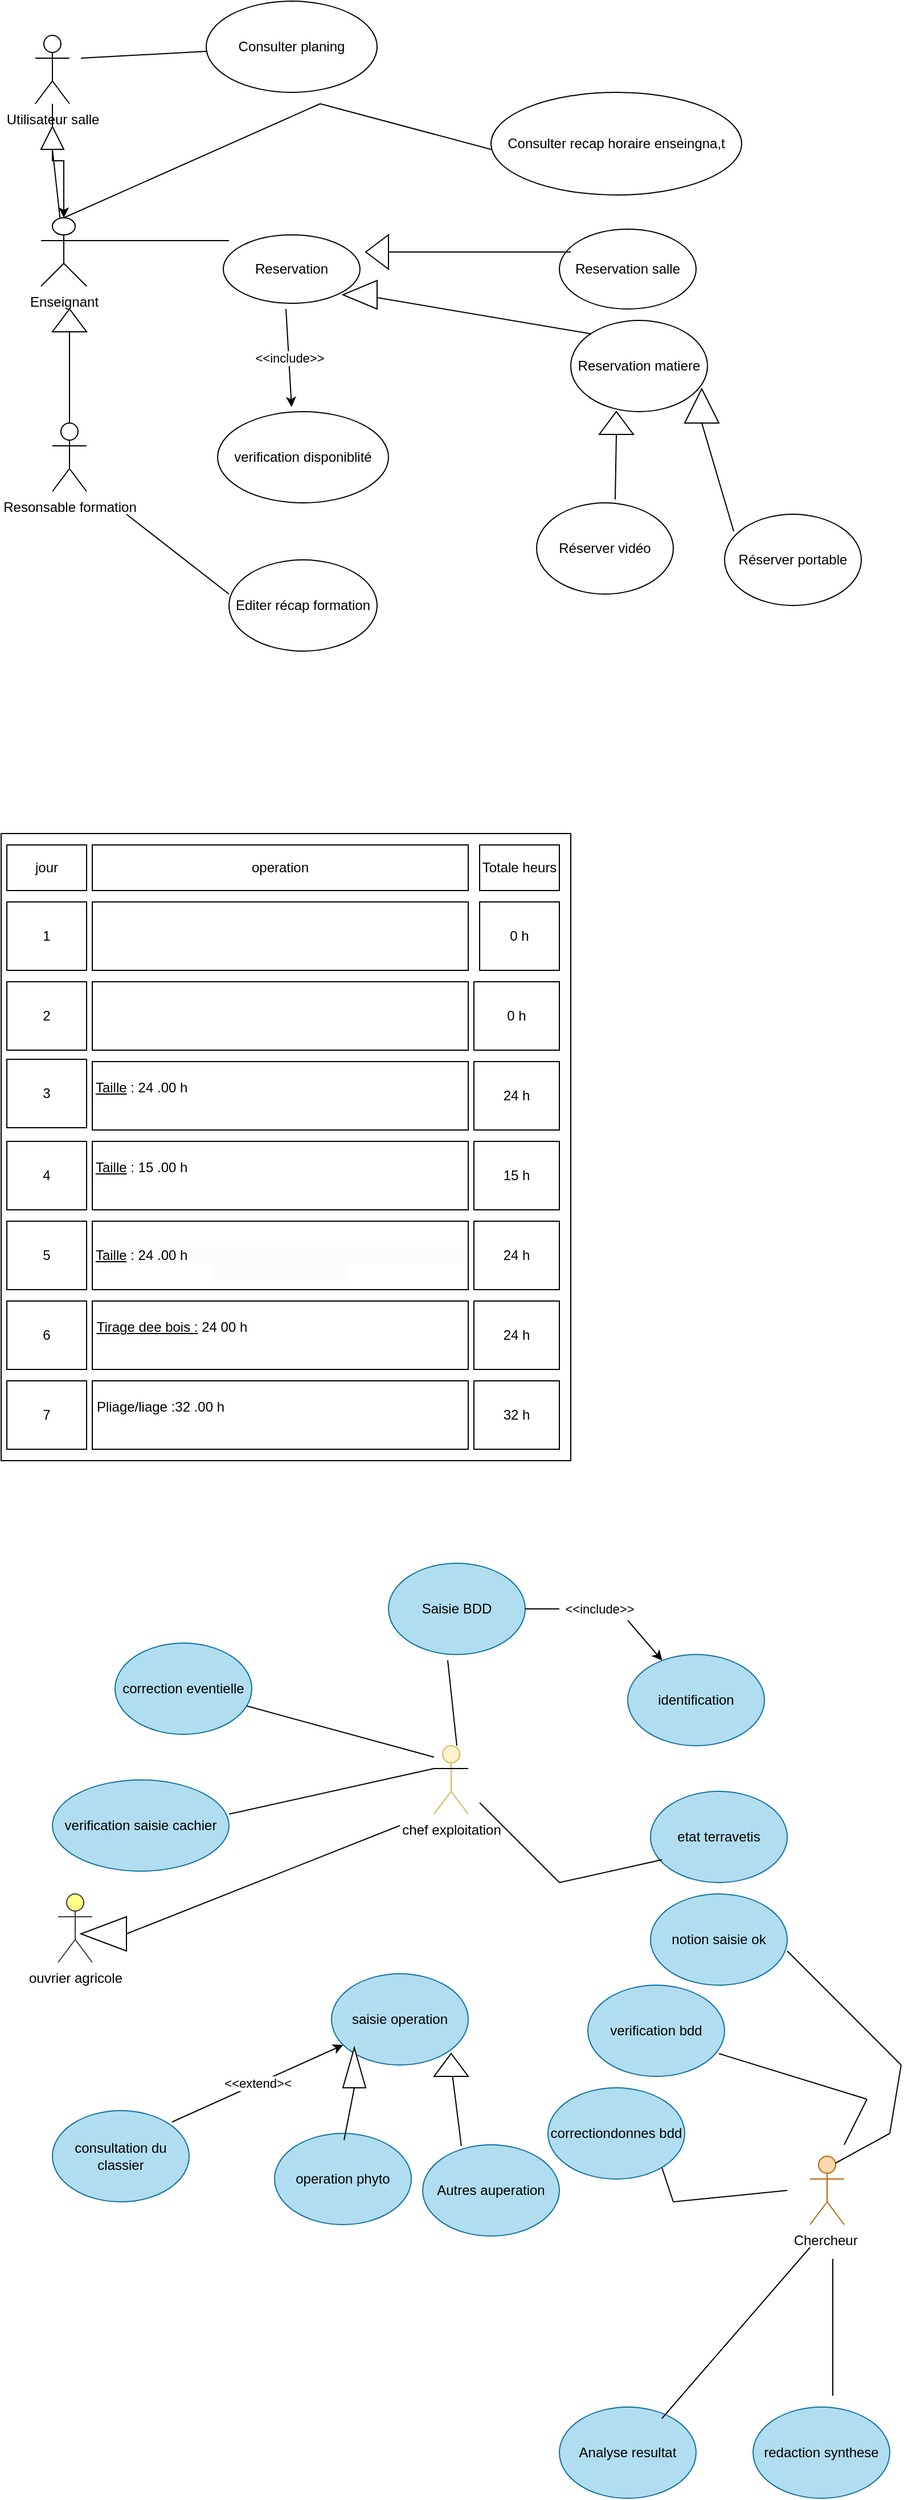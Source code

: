 <mxfile version="20.8.16" type="device"><diagram name="Page-1" id="cAyqoXnsyFnhzIRsNfG-"><mxGraphModel dx="864" dy="516" grid="1" gridSize="10" guides="1" tooltips="1" connect="1" arrows="1" fold="1" page="0" pageScale="1" pageWidth="827" pageHeight="1169" background="none" math="0" shadow="0"><root><mxCell id="0"/><mxCell id="1" parent="0"/><mxCell id="rLG8WfYgL2TWKGT7fBX7-1" value="Consulter planing" style="ellipse;whiteSpace=wrap;html=1;" parent="1" vertex="1"><mxGeometry x="210" y="70" width="150" height="80" as="geometry"/></mxCell><mxCell id="rLG8WfYgL2TWKGT7fBX7-2" value="Consulter recap horaire enseingna,t" style="ellipse;whiteSpace=wrap;html=1;" parent="1" vertex="1"><mxGeometry x="460" y="150" width="220" height="90" as="geometry"/></mxCell><mxCell id="Lvfz-9QGKvqU3cG6NQbK-1" value="" style="edgeStyle=orthogonalEdgeStyle;rounded=0;orthogonalLoop=1;jettySize=auto;html=1;" parent="1" source="rLG8WfYgL2TWKGT7fBX7-3" target="rLG8WfYgL2TWKGT7fBX7-13" edge="1"><mxGeometry relative="1" as="geometry"/></mxCell><mxCell id="rLG8WfYgL2TWKGT7fBX7-3" value="Utilisateur salle" style="shape=umlActor;verticalLabelPosition=bottom;verticalAlign=top;html=1;outlineConnect=0;" parent="1" vertex="1"><mxGeometry x="60" y="100" width="30" height="60" as="geometry"/></mxCell><mxCell id="rLG8WfYgL2TWKGT7fBX7-9" value="" style="endArrow=none;html=1;rounded=0;" parent="1" target="rLG8WfYgL2TWKGT7fBX7-1" edge="1"><mxGeometry width="50" height="50" relative="1" as="geometry"><mxPoint x="100" y="120" as="sourcePoint"/><mxPoint x="210" y="110" as="targetPoint"/></mxGeometry></mxCell><mxCell id="rLG8WfYgL2TWKGT7fBX7-11" value="" style="endArrow=none;html=1;rounded=0;" parent="1" edge="1"><mxGeometry width="50" height="50" relative="1" as="geometry"><mxPoint x="310" y="160" as="sourcePoint"/><mxPoint x="460" y="200" as="targetPoint"/></mxGeometry></mxCell><mxCell id="rLG8WfYgL2TWKGT7fBX7-12" value="Reservation" style="ellipse;whiteSpace=wrap;html=1;" parent="1" vertex="1"><mxGeometry x="225" y="275" width="120" height="60" as="geometry"/></mxCell><mxCell id="rLG8WfYgL2TWKGT7fBX7-13" value="Enseignant" style="shape=umlActor;verticalLabelPosition=bottom;verticalAlign=top;html=1;outlineConnect=0;" parent="1" vertex="1"><mxGeometry x="65" y="260" width="40" height="60" as="geometry"/></mxCell><mxCell id="rLG8WfYgL2TWKGT7fBX7-14" value="" style="endArrow=none;html=1;rounded=0;exitX=1;exitY=0.333;exitDx=0;exitDy=0;exitPerimeter=0;" parent="1" source="rLG8WfYgL2TWKGT7fBX7-13" edge="1"><mxGeometry width="50" height="50" relative="1" as="geometry"><mxPoint x="180" y="330" as="sourcePoint"/><mxPoint x="230" y="280" as="targetPoint"/></mxGeometry></mxCell><mxCell id="rLG8WfYgL2TWKGT7fBX7-18" value="Reservation salle" style="ellipse;whiteSpace=wrap;html=1;" parent="1" vertex="1"><mxGeometry x="520" y="270" width="120" height="70" as="geometry"/></mxCell><mxCell id="rLG8WfYgL2TWKGT7fBX7-21" value="" style="triangle;whiteSpace=wrap;html=1;direction=north;" parent="1" vertex="1"><mxGeometry x="65" y="180" width="20" height="20" as="geometry"/></mxCell><mxCell id="rLG8WfYgL2TWKGT7fBX7-23" value="" style="endArrow=none;html=1;rounded=0;entryX=0;entryY=0.5;entryDx=0;entryDy=0;" parent="1" source="rLG8WfYgL2TWKGT7fBX7-13" target="rLG8WfYgL2TWKGT7fBX7-21" edge="1"><mxGeometry width="50" height="50" relative="1" as="geometry"><mxPoint x="90" y="260" as="sourcePoint"/><mxPoint x="140" y="210" as="targetPoint"/></mxGeometry></mxCell><mxCell id="rLG8WfYgL2TWKGT7fBX7-24" value="" style="endArrow=none;html=1;rounded=0;exitX=0.5;exitY=0;exitDx=0;exitDy=0;exitPerimeter=0;" parent="1" source="rLG8WfYgL2TWKGT7fBX7-13" edge="1"><mxGeometry width="50" height="50" relative="1" as="geometry"><mxPoint x="260" y="210" as="sourcePoint"/><mxPoint x="310" y="160" as="targetPoint"/></mxGeometry></mxCell><mxCell id="rLG8WfYgL2TWKGT7fBX7-25" value="Reservation matiere" style="ellipse;whiteSpace=wrap;html=1;" parent="1" vertex="1"><mxGeometry x="530" y="350" width="120" height="80" as="geometry"/></mxCell><mxCell id="rLG8WfYgL2TWKGT7fBX7-26" value="" style="endArrow=none;html=1;rounded=0;" parent="1" edge="1"><mxGeometry width="50" height="50" relative="1" as="geometry"><mxPoint x="370" y="290" as="sourcePoint"/><mxPoint x="530" y="290" as="targetPoint"/></mxGeometry></mxCell><mxCell id="rLG8WfYgL2TWKGT7fBX7-27" value="" style="triangle;whiteSpace=wrap;html=1;direction=west;" parent="1" vertex="1"><mxGeometry x="350" y="275" width="20" height="30" as="geometry"/></mxCell><mxCell id="rLG8WfYgL2TWKGT7fBX7-29" value="" style="endArrow=none;html=1;rounded=0;entryX=0;entryY=0;entryDx=0;entryDy=0;" parent="1" target="rLG8WfYgL2TWKGT7fBX7-25" edge="1"><mxGeometry width="50" height="50" relative="1" as="geometry"><mxPoint x="360" y="330" as="sourcePoint"/><mxPoint x="530" y="390" as="targetPoint"/></mxGeometry></mxCell><mxCell id="rLG8WfYgL2TWKGT7fBX7-30" value="" style="triangle;whiteSpace=wrap;html=1;direction=west;" parent="1" vertex="1"><mxGeometry x="330" y="315" width="30" height="25" as="geometry"/></mxCell><mxCell id="rLG8WfYgL2TWKGT7fBX7-32" value="Resonsable formation" style="shape=umlActor;verticalLabelPosition=bottom;verticalAlign=top;html=1;outlineConnect=0;" parent="1" vertex="1"><mxGeometry x="75" y="440" width="30" height="60" as="geometry"/></mxCell><mxCell id="rLG8WfYgL2TWKGT7fBX7-33" value="" style="endArrow=none;html=1;rounded=0;" parent="1" edge="1"><mxGeometry width="50" height="50" relative="1" as="geometry"><mxPoint x="90" y="440" as="sourcePoint"/><mxPoint x="90" y="360" as="targetPoint"/></mxGeometry></mxCell><mxCell id="rLG8WfYgL2TWKGT7fBX7-34" value="" style="triangle;whiteSpace=wrap;html=1;direction=north;" parent="1" vertex="1"><mxGeometry x="75" y="340" width="30" height="20" as="geometry"/></mxCell><mxCell id="rLG8WfYgL2TWKGT7fBX7-35" value="verification disponiblité" style="ellipse;whiteSpace=wrap;html=1;" parent="1" vertex="1"><mxGeometry x="220" y="430" width="150" height="80" as="geometry"/></mxCell><mxCell id="rLG8WfYgL2TWKGT7fBX7-38" value="" style="endArrow=classic;html=1;rounded=0;entryX=0.433;entryY=-0.05;entryDx=0;entryDy=0;entryPerimeter=0;" parent="1" target="rLG8WfYgL2TWKGT7fBX7-35" edge="1"><mxGeometry relative="1" as="geometry"><mxPoint x="280" y="340" as="sourcePoint"/><mxPoint x="380" y="340" as="targetPoint"/></mxGeometry></mxCell><mxCell id="rLG8WfYgL2TWKGT7fBX7-39" value="&amp;lt;&amp;lt;include&amp;gt;&amp;gt;" style="edgeLabel;resizable=0;html=1;align=center;verticalAlign=middle;" parent="rLG8WfYgL2TWKGT7fBX7-38" connectable="0" vertex="1"><mxGeometry relative="1" as="geometry"/></mxCell><mxCell id="2VLzsQx_lXrfR5EeKizk-1" value="Editer récap formation" style="ellipse;whiteSpace=wrap;html=1;" parent="1" vertex="1"><mxGeometry x="230" y="560" width="130" height="80" as="geometry"/></mxCell><mxCell id="2VLzsQx_lXrfR5EeKizk-2" value="" style="endArrow=none;html=1;rounded=0;" parent="1" edge="1"><mxGeometry width="50" height="50" relative="1" as="geometry"><mxPoint x="230" y="590" as="sourcePoint"/><mxPoint x="140" y="520" as="targetPoint"/></mxGeometry></mxCell><mxCell id="2VLzsQx_lXrfR5EeKizk-3" value="Réserver vidéo" style="ellipse;whiteSpace=wrap;html=1;" parent="1" vertex="1"><mxGeometry x="500" y="510" width="120" height="80" as="geometry"/></mxCell><mxCell id="2VLzsQx_lXrfR5EeKizk-4" value="" style="endArrow=none;html=1;rounded=0;startArrow=none;exitX=0.575;exitY=-0.037;exitDx=0;exitDy=0;exitPerimeter=0;" parent="1" source="2VLzsQx_lXrfR5EeKizk-3" edge="1"><mxGeometry width="50" height="50" relative="1" as="geometry"><mxPoint x="570" y="500" as="sourcePoint"/><mxPoint x="570" y="450" as="targetPoint"/></mxGeometry></mxCell><mxCell id="2VLzsQx_lXrfR5EeKizk-5" value="" style="triangle;whiteSpace=wrap;html=1;direction=north;" parent="1" vertex="1"><mxGeometry x="555" y="430" width="30" height="20" as="geometry"/></mxCell><mxCell id="2VLzsQx_lXrfR5EeKizk-7" value="Réserver portable" style="ellipse;whiteSpace=wrap;html=1;" parent="1" vertex="1"><mxGeometry x="665" y="520" width="120" height="80" as="geometry"/></mxCell><mxCell id="2VLzsQx_lXrfR5EeKizk-11" value="" style="endArrow=none;html=1;rounded=0;exitX=0.067;exitY=0.188;exitDx=0;exitDy=0;exitPerimeter=0;entryX=0.5;entryY=1;entryDx=0;entryDy=0;entryPerimeter=0;" parent="1" source="2VLzsQx_lXrfR5EeKizk-7" target="2VLzsQx_lXrfR5EeKizk-16" edge="1"><mxGeometry width="50" height="50" relative="1" as="geometry"><mxPoint x="730" y="500" as="sourcePoint"/><mxPoint x="640" y="440" as="targetPoint"/></mxGeometry></mxCell><mxCell id="2VLzsQx_lXrfR5EeKizk-16" value="" style="verticalLabelPosition=bottom;verticalAlign=top;html=1;shape=mxgraph.basic.acute_triangle;dx=0.5;" parent="1" vertex="1"><mxGeometry x="630" y="410" width="30" height="30" as="geometry"/></mxCell><mxCell id="2VLzsQx_lXrfR5EeKizk-18" value="" style="rounded=0;whiteSpace=wrap;html=1;" parent="1" vertex="1"><mxGeometry x="30" y="800" width="500" height="550" as="geometry"/></mxCell><mxCell id="2VLzsQx_lXrfR5EeKizk-19" value="jour" style="rounded=0;whiteSpace=wrap;html=1;" parent="1" vertex="1"><mxGeometry x="35" y="810" width="70" height="40" as="geometry"/></mxCell><mxCell id="2VLzsQx_lXrfR5EeKizk-20" value="operation" style="rounded=0;whiteSpace=wrap;html=1;" parent="1" vertex="1"><mxGeometry x="110" y="810" width="330" height="40" as="geometry"/></mxCell><mxCell id="2VLzsQx_lXrfR5EeKizk-21" value="Totale heurs" style="rounded=0;whiteSpace=wrap;html=1;" parent="1" vertex="1"><mxGeometry x="450" y="810" width="70" height="40" as="geometry"/></mxCell><mxCell id="2VLzsQx_lXrfR5EeKizk-23" value="1" style="rounded=0;whiteSpace=wrap;html=1;" parent="1" vertex="1"><mxGeometry x="35" y="860" width="70" height="60" as="geometry"/></mxCell><mxCell id="2VLzsQx_lXrfR5EeKizk-24" value="" style="rounded=0;whiteSpace=wrap;html=1;" parent="1" vertex="1"><mxGeometry x="110" y="860" width="330" height="60" as="geometry"/></mxCell><mxCell id="2VLzsQx_lXrfR5EeKizk-25" value="0 h" style="rounded=0;whiteSpace=wrap;html=1;" parent="1" vertex="1"><mxGeometry x="450" y="860" width="70" height="60" as="geometry"/></mxCell><mxCell id="2VLzsQx_lXrfR5EeKizk-26" value="2" style="rounded=0;whiteSpace=wrap;html=1;" parent="1" vertex="1"><mxGeometry x="35" y="930" width="70" height="60" as="geometry"/></mxCell><mxCell id="2VLzsQx_lXrfR5EeKizk-27" value="" style="rounded=0;whiteSpace=wrap;html=1;" parent="1" vertex="1"><mxGeometry x="110" y="930" width="330" height="60" as="geometry"/></mxCell><mxCell id="2VLzsQx_lXrfR5EeKizk-28" value="0 h" style="rounded=0;whiteSpace=wrap;html=1;" parent="1" vertex="1"><mxGeometry x="445" y="930" width="75" height="60" as="geometry"/></mxCell><mxCell id="2VLzsQx_lXrfR5EeKizk-29" value="3" style="rounded=0;whiteSpace=wrap;html=1;" parent="1" vertex="1"><mxGeometry x="35" y="998" width="70" height="60" as="geometry"/></mxCell><mxCell id="2VLzsQx_lXrfR5EeKizk-30" value="&lt;u&gt;Taille&lt;/u&gt; : 24 .00 h&amp;nbsp; &amp;nbsp; &amp;nbsp; &amp;nbsp; &amp;nbsp; &amp;nbsp; &amp;nbsp; &amp;nbsp; &amp;nbsp; &amp;nbsp; &amp;nbsp; &amp;nbsp; &amp;nbsp; &amp;nbsp; &amp;nbsp; &amp;nbsp; &amp;nbsp; &amp;nbsp; &amp;nbsp; &amp;nbsp; &amp;nbsp; &amp;nbsp; &amp;nbsp; &amp;nbsp; &amp;nbsp; &amp;nbsp; &amp;nbsp; &amp;nbsp; &amp;nbsp; &amp;nbsp; &amp;nbsp; &amp;nbsp; &amp;nbsp; &amp;nbsp; &amp;nbsp; &amp;nbsp; &amp;nbsp; &amp;nbsp; &amp;nbsp; &amp;nbsp; &amp;nbsp; &amp;nbsp; &amp;nbsp; &amp;nbsp; &amp;nbsp; &amp;nbsp; &amp;nbsp; &amp;nbsp; &amp;nbsp; &amp;nbsp; &amp;nbsp; &amp;nbsp; &amp;nbsp; &amp;nbsp; &amp;nbsp; &amp;nbsp;&amp;nbsp;" style="rounded=0;whiteSpace=wrap;html=1;shadow=0;glass=0;" parent="1" vertex="1"><mxGeometry x="110" y="1000" width="330" height="60" as="geometry"/></mxCell><mxCell id="2VLzsQx_lXrfR5EeKizk-31" value="24 h" style="rounded=0;whiteSpace=wrap;html=1;shadow=0;glass=0;strokeColor=default;fontFamily=Helvetica;fontSize=12;fontColor=default;fillColor=default;" parent="1" vertex="1"><mxGeometry x="445" y="1000" width="75" height="60" as="geometry"/></mxCell><mxCell id="2VLzsQx_lXrfR5EeKizk-33" value="&lt;u style=&quot;border-color: var(--border-color);&quot;&gt;Taille&lt;/u&gt;&amp;nbsp;: 15 .00 h&amp;nbsp; &amp;nbsp; &amp;nbsp; &amp;nbsp; &amp;nbsp; &amp;nbsp; &amp;nbsp; &amp;nbsp; &amp;nbsp; &amp;nbsp; &amp;nbsp; &amp;nbsp; &amp;nbsp; &amp;nbsp; &amp;nbsp; &amp;nbsp; &amp;nbsp; &amp;nbsp; &amp;nbsp; &amp;nbsp; &amp;nbsp; &amp;nbsp; &amp;nbsp; &amp;nbsp; &amp;nbsp; &amp;nbsp; &amp;nbsp; &amp;nbsp; &amp;nbsp; &amp;nbsp; &amp;nbsp; &amp;nbsp; &amp;nbsp; &amp;nbsp; &amp;nbsp; &amp;nbsp; &amp;nbsp; &amp;nbsp; &amp;nbsp; &amp;nbsp; &amp;nbsp; &amp;nbsp; &amp;nbsp; &amp;nbsp; &amp;nbsp; &amp;nbsp; &amp;nbsp; &amp;nbsp; &amp;nbsp; &amp;nbsp; &amp;nbsp; &amp;nbsp; &amp;nbsp; &amp;nbsp; &amp;nbsp;&amp;nbsp;" style="rounded=0;whiteSpace=wrap;html=1;shadow=0;glass=0;strokeColor=default;fontFamily=Helvetica;fontSize=12;fontColor=default;fillColor=default;" parent="1" vertex="1"><mxGeometry x="110" y="1070" width="330" height="60" as="geometry"/></mxCell><mxCell id="2VLzsQx_lXrfR5EeKizk-34" value="15 h" style="rounded=0;whiteSpace=wrap;html=1;shadow=0;glass=0;strokeColor=default;fontFamily=Helvetica;fontSize=12;fontColor=default;fillColor=default;" parent="1" vertex="1"><mxGeometry x="445" y="1070" width="75" height="60" as="geometry"/></mxCell><mxCell id="2VLzsQx_lXrfR5EeKizk-32" value="4" style="rounded=0;whiteSpace=wrap;html=1;shadow=0;glass=0;strokeColor=default;fontFamily=Helvetica;fontSize=12;fontColor=default;fillColor=default;" parent="1" vertex="1"><mxGeometry x="35" y="1070" width="70" height="60" as="geometry"/></mxCell><mxCell id="2VLzsQx_lXrfR5EeKizk-37" value="5" style="rounded=0;whiteSpace=wrap;html=1;shadow=0;glass=0;strokeColor=default;fontFamily=Helvetica;fontSize=12;fontColor=default;fillColor=default;" parent="1" vertex="1"><mxGeometry x="35" y="1140" width="70" height="60" as="geometry"/></mxCell><mxCell id="2TxCm6EQj2lI5rvqBXK7-2" value="&lt;br&gt;&lt;u style=&quot;border-color: var(--border-color); color: rgb(0, 0, 0); font-family: Helvetica; font-size: 12px; font-style: normal; font-variant-ligatures: normal; font-variant-caps: normal; font-weight: 400; letter-spacing: normal; orphans: 2; text-align: center; text-indent: 0px; text-transform: none; widows: 2; word-spacing: 0px; -webkit-text-stroke-width: 0px; background-color: rgb(251, 251, 251);&quot;&gt;Taille&lt;/u&gt;&lt;span style=&quot;color: rgb(0, 0, 0); font-family: Helvetica; font-size: 12px; font-style: normal; font-variant-ligatures: normal; font-variant-caps: normal; font-weight: 400; letter-spacing: normal; orphans: 2; text-align: center; text-indent: 0px; text-transform: none; widows: 2; word-spacing: 0px; -webkit-text-stroke-width: 0px; background-color: rgb(251, 251, 251); text-decoration-thickness: initial; text-decoration-style: initial; text-decoration-color: initial; float: none; display: inline !important;&quot;&gt;&amp;nbsp;: 24 .00 h&amp;nbsp; &amp;nbsp; &amp;nbsp; &amp;nbsp; &amp;nbsp; &amp;nbsp; &amp;nbsp; &amp;nbsp; &amp;nbsp; &amp;nbsp; &amp;nbsp; &amp;nbsp; &amp;nbsp; &amp;nbsp; &amp;nbsp; &amp;nbsp; &amp;nbsp; &amp;nbsp; &amp;nbsp; &amp;nbsp; &amp;nbsp; &amp;nbsp; &amp;nbsp; &amp;nbsp; &amp;nbsp; &amp;nbsp; &amp;nbsp; &amp;nbsp; &amp;nbsp; &amp;nbsp; &amp;nbsp; &amp;nbsp; &amp;nbsp; &amp;nbsp; &amp;nbsp; &amp;nbsp; &amp;nbsp; &amp;nbsp; &amp;nbsp; &amp;nbsp; &amp;nbsp; &amp;nbsp; &amp;nbsp; &amp;nbsp; &amp;nbsp; &amp;nbsp; &amp;nbsp; &amp;nbsp; &amp;nbsp; &amp;nbsp; &amp;nbsp; &amp;nbsp; &amp;nbsp; &amp;nbsp; &amp;nbsp;&amp;nbsp;&lt;/span&gt;&lt;br&gt;" style="rounded=0;whiteSpace=wrap;html=1;" parent="1" vertex="1"><mxGeometry x="110" y="1140" width="330" height="60" as="geometry"/></mxCell><mxCell id="2TxCm6EQj2lI5rvqBXK7-3" value="24 h" style="rounded=0;whiteSpace=wrap;html=1;" parent="1" vertex="1"><mxGeometry x="445" y="1140" width="75" height="60" as="geometry"/></mxCell><mxCell id="2TxCm6EQj2lI5rvqBXK7-4" value="6" style="rounded=0;whiteSpace=wrap;html=1;" parent="1" vertex="1"><mxGeometry x="35" y="1210" width="70" height="60" as="geometry"/></mxCell><mxCell id="2TxCm6EQj2lI5rvqBXK7-5" value="&lt;u&gt;Tirage dee bois :&lt;/u&gt; 24 00 h&amp;nbsp; &amp;nbsp; &amp;nbsp; &amp;nbsp; &amp;nbsp; &amp;nbsp; &amp;nbsp; &amp;nbsp; &amp;nbsp; &amp;nbsp; &amp;nbsp; &amp;nbsp; &amp;nbsp; &amp;nbsp; &amp;nbsp; &amp;nbsp; &amp;nbsp; &amp;nbsp; &amp;nbsp; &amp;nbsp; &amp;nbsp; &amp;nbsp; &amp;nbsp; &amp;nbsp; &amp;nbsp; &amp;nbsp; &amp;nbsp; &amp;nbsp; &amp;nbsp; &amp;nbsp; &amp;nbsp; &amp;nbsp; &amp;nbsp; &amp;nbsp; &amp;nbsp; &amp;nbsp; &amp;nbsp; &amp;nbsp; &amp;nbsp; &amp;nbsp; &amp;nbsp; &amp;nbsp; &amp;nbsp; &amp;nbsp; &amp;nbsp; &amp;nbsp; &amp;nbsp; &amp;nbsp; &amp;nbsp;" style="rounded=0;whiteSpace=wrap;html=1;" parent="1" vertex="1"><mxGeometry x="110" y="1210" width="330" height="60" as="geometry"/></mxCell><mxCell id="2TxCm6EQj2lI5rvqBXK7-6" value="24 h" style="rounded=0;whiteSpace=wrap;html=1;" parent="1" vertex="1"><mxGeometry x="445" y="1210" width="75" height="60" as="geometry"/></mxCell><mxCell id="2TxCm6EQj2lI5rvqBXK7-7" value="7" style="rounded=0;whiteSpace=wrap;html=1;" parent="1" vertex="1"><mxGeometry x="35" y="1280" width="70" height="60" as="geometry"/></mxCell><mxCell id="2TxCm6EQj2lI5rvqBXK7-8" value="Pliage/liage :32 .00 h&amp;nbsp; &amp;nbsp; &amp;nbsp; &amp;nbsp; &amp;nbsp; &amp;nbsp; &amp;nbsp; &amp;nbsp; &amp;nbsp; &amp;nbsp; &amp;nbsp; &amp;nbsp; &amp;nbsp; &amp;nbsp; &amp;nbsp; &amp;nbsp; &amp;nbsp; &amp;nbsp; &amp;nbsp; &amp;nbsp; &amp;nbsp; &amp;nbsp; &amp;nbsp; &amp;nbsp; &amp;nbsp; &amp;nbsp; &amp;nbsp; &amp;nbsp; &amp;nbsp; &amp;nbsp; &amp;nbsp; &amp;nbsp; &amp;nbsp; &amp;nbsp; &amp;nbsp; &amp;nbsp; &amp;nbsp; &amp;nbsp; &amp;nbsp; &amp;nbsp; &amp;nbsp; &amp;nbsp; &amp;nbsp; &amp;nbsp; &amp;nbsp; &amp;nbsp; &amp;nbsp; &amp;nbsp; &amp;nbsp; &amp;nbsp; &amp;nbsp;" style="rounded=0;whiteSpace=wrap;html=1;" parent="1" vertex="1"><mxGeometry x="110" y="1280" width="330" height="60" as="geometry"/></mxCell><mxCell id="2TxCm6EQj2lI5rvqBXK7-10" value="32 h" style="rounded=0;whiteSpace=wrap;html=1;" parent="1" vertex="1"><mxGeometry x="445" y="1280" width="75" height="60" as="geometry"/></mxCell><mxCell id="YWHHkG1MbSyvVNzhlkfc-1" value="Saisie BDD" style="ellipse;whiteSpace=wrap;html=1;fillColor=#b1ddf0;strokeColor=#10739e;" parent="1" vertex="1"><mxGeometry x="370" y="1440" width="120" height="80" as="geometry"/></mxCell><mxCell id="YWHHkG1MbSyvVNzhlkfc-2" value="identification" style="ellipse;whiteSpace=wrap;html=1;fillColor=#b1ddf0;strokeColor=#10739e;" parent="1" vertex="1"><mxGeometry x="580" y="1520" width="120" height="80" as="geometry"/></mxCell><mxCell id="YWHHkG1MbSyvVNzhlkfc-21" value="" style="endArrow=none;html=1;rounded=0;" parent="1" edge="1"><mxGeometry width="50" height="50" relative="1" as="geometry"><mxPoint x="490" y="1480" as="sourcePoint"/><mxPoint x="520" y="1480" as="targetPoint"/></mxGeometry></mxCell><mxCell id="YWHHkG1MbSyvVNzhlkfc-22" value="&amp;lt;&amp;lt;include&amp;gt;&amp;gt;" style="endArrow=none;html=1;rounded=0;" parent="1" edge="1"><mxGeometry width="50" height="50" relative="1" as="geometry"><mxPoint x="530" y="1480" as="sourcePoint"/><mxPoint x="580" y="1480" as="targetPoint"/></mxGeometry></mxCell><mxCell id="YWHHkG1MbSyvVNzhlkfc-23" value="" style="endArrow=classic;html=1;rounded=0;" parent="1" target="YWHHkG1MbSyvVNzhlkfc-2" edge="1"><mxGeometry width="50" height="50" relative="1" as="geometry"><mxPoint x="580" y="1490" as="sourcePoint"/><mxPoint x="630" y="1440" as="targetPoint"/></mxGeometry></mxCell><mxCell id="YWHHkG1MbSyvVNzhlkfc-24" value="correction eventielle" style="ellipse;whiteSpace=wrap;html=1;fillColor=#b1ddf0;strokeColor=#10739e;" parent="1" vertex="1"><mxGeometry x="130" y="1510" width="120" height="80" as="geometry"/></mxCell><mxCell id="YWHHkG1MbSyvVNzhlkfc-25" value="etat terravetis" style="ellipse;whiteSpace=wrap;html=1;fillColor=#b1ddf0;strokeColor=#10739e;" parent="1" vertex="1"><mxGeometry x="600" y="1640" width="120" height="80" as="geometry"/></mxCell><mxCell id="YWHHkG1MbSyvVNzhlkfc-26" value="chef exploitation" style="shape=umlActor;verticalLabelPosition=bottom;verticalAlign=top;html=1;outlineConnect=0;fillColor=#fff2cc;strokeColor=#d6b656;" parent="1" vertex="1"><mxGeometry x="410" y="1600" width="30" height="60" as="geometry"/></mxCell><mxCell id="YWHHkG1MbSyvVNzhlkfc-27" value="" style="endArrow=none;html=1;rounded=0;entryX=1;entryY=0.333;entryDx=0;entryDy=0;entryPerimeter=0;" parent="1" target="YWHHkG1MbSyvVNzhlkfc-26" edge="1"><mxGeometry width="50" height="50" relative="1" as="geometry"><mxPoint x="410" y="1620" as="sourcePoint"/><mxPoint x="460" y="1570" as="targetPoint"/></mxGeometry></mxCell><mxCell id="YWHHkG1MbSyvVNzhlkfc-30" value="" style="endArrow=none;html=1;rounded=0;entryX=0.433;entryY=1.063;entryDx=0;entryDy=0;entryPerimeter=0;" parent="1" target="YWHHkG1MbSyvVNzhlkfc-1" edge="1"><mxGeometry width="50" height="50" relative="1" as="geometry"><mxPoint x="430" y="1600" as="sourcePoint"/><mxPoint x="480" y="1550" as="targetPoint"/></mxGeometry></mxCell><mxCell id="YWHHkG1MbSyvVNzhlkfc-31" value="" style="endArrow=none;html=1;rounded=0;" parent="1" source="YWHHkG1MbSyvVNzhlkfc-24" edge="1"><mxGeometry width="50" height="50" relative="1" as="geometry"><mxPoint x="360" y="1660" as="sourcePoint"/><mxPoint x="410" y="1610" as="targetPoint"/></mxGeometry></mxCell><mxCell id="YWHHkG1MbSyvVNzhlkfc-32" value="verification saisie cachier" style="ellipse;whiteSpace=wrap;html=1;fillColor=#b1ddf0;strokeColor=#10739e;" parent="1" vertex="1"><mxGeometry x="75" y="1630" width="155" height="80" as="geometry"/></mxCell><mxCell id="YWHHkG1MbSyvVNzhlkfc-34" value="" style="endArrow=none;html=1;rounded=0;exitX=1;exitY=0.375;exitDx=0;exitDy=0;exitPerimeter=0;" parent="1" source="YWHHkG1MbSyvVNzhlkfc-32" edge="1"><mxGeometry width="50" height="50" relative="1" as="geometry"><mxPoint x="360" y="1670" as="sourcePoint"/><mxPoint x="410" y="1620" as="targetPoint"/></mxGeometry></mxCell><mxCell id="YWHHkG1MbSyvVNzhlkfc-35" value="ouvrier agricole" style="shape=umlActor;verticalLabelPosition=bottom;verticalAlign=top;html=1;outlineConnect=0;fillColor=#ffff88;strokeColor=#36393d;" parent="1" vertex="1"><mxGeometry x="80" y="1730" width="30" height="60" as="geometry"/></mxCell><mxCell id="Rhmv-nQNlHLXfyV4ey6T-1" value="consultation du classier" style="ellipse;whiteSpace=wrap;html=1;fillColor=#b1ddf0;strokeColor=#10739e;" parent="1" vertex="1"><mxGeometry x="75" y="1920" width="120" height="80" as="geometry"/></mxCell><mxCell id="Rhmv-nQNlHLXfyV4ey6T-5" value="saisie operation" style="ellipse;whiteSpace=wrap;html=1;fillColor=#b1ddf0;strokeColor=#10739e;" parent="1" vertex="1"><mxGeometry x="320" y="1800" width="120" height="80" as="geometry"/></mxCell><mxCell id="Rhmv-nQNlHLXfyV4ey6T-6" value="&amp;lt;&amp;lt;extend&amp;gt;&amp;lt;" style="endArrow=classic;html=1;rounded=0;" parent="1" target="Rhmv-nQNlHLXfyV4ey6T-5" edge="1"><mxGeometry relative="1" as="geometry"><mxPoint x="180" y="1930" as="sourcePoint"/><mxPoint x="340" y="1930" as="targetPoint"/></mxGeometry></mxCell><mxCell id="Rhmv-nQNlHLXfyV4ey6T-9" value="verification bdd" style="ellipse;whiteSpace=wrap;html=1;fillColor=#b1ddf0;strokeColor=#10739e;" parent="1" vertex="1"><mxGeometry x="545" y="1810" width="120" height="80" as="geometry"/></mxCell><mxCell id="Rhmv-nQNlHLXfyV4ey6T-11" value="Chercheur&amp;nbsp;" style="shape=umlActor;verticalLabelPosition=bottom;verticalAlign=top;html=1;outlineConnect=0;fillColor=#fad7ac;strokeColor=#b46504;" parent="1" vertex="1"><mxGeometry x="740" y="1960" width="30" height="60" as="geometry"/></mxCell><mxCell id="Rhmv-nQNlHLXfyV4ey6T-13" value="" style="endArrow=none;html=1;rounded=0;" parent="1" edge="1"><mxGeometry width="50" height="50" relative="1" as="geometry"><mxPoint x="520" y="1720" as="sourcePoint"/><mxPoint x="610" y="1700" as="targetPoint"/></mxGeometry></mxCell><mxCell id="Rhmv-nQNlHLXfyV4ey6T-14" value="" style="endArrow=none;html=1;rounded=0;" parent="1" edge="1"><mxGeometry width="50" height="50" relative="1" as="geometry"><mxPoint x="450" y="1650" as="sourcePoint"/><mxPoint x="520" y="1720" as="targetPoint"/></mxGeometry></mxCell><mxCell id="Rhmv-nQNlHLXfyV4ey6T-15" value="" style="endArrow=none;html=1;rounded=0;exitX=0;exitY=0.5;exitDx=0;exitDy=0;" parent="1" source="Rhmv-nQNlHLXfyV4ey6T-16" edge="1"><mxGeometry width="50" height="50" relative="1" as="geometry"><mxPoint x="130" y="1790" as="sourcePoint"/><mxPoint x="380" y="1670" as="targetPoint"/></mxGeometry></mxCell><mxCell id="Rhmv-nQNlHLXfyV4ey6T-16" value="" style="triangle;whiteSpace=wrap;html=1;direction=west;" parent="1" vertex="1"><mxGeometry x="100" y="1750" width="40" height="30" as="geometry"/></mxCell><mxCell id="Rhmv-nQNlHLXfyV4ey6T-17" value="operation phyto" style="ellipse;whiteSpace=wrap;html=1;fillColor=#b1ddf0;strokeColor=#10739e;" parent="1" vertex="1"><mxGeometry x="270" y="1940" width="120" height="80" as="geometry"/></mxCell><mxCell id="Rhmv-nQNlHLXfyV4ey6T-18" value="Autres auperation" style="ellipse;whiteSpace=wrap;html=1;fillColor=#b1ddf0;strokeColor=#10739e;" parent="1" vertex="1"><mxGeometry x="400" y="1950" width="120" height="80" as="geometry"/></mxCell><mxCell id="Rhmv-nQNlHLXfyV4ey6T-19" value="" style="endArrow=none;html=1;rounded=0;" parent="1" edge="1"><mxGeometry width="50" height="50" relative="1" as="geometry"><mxPoint x="331" y="1946" as="sourcePoint"/><mxPoint x="340" y="1900" as="targetPoint"/></mxGeometry></mxCell><mxCell id="Rhmv-nQNlHLXfyV4ey6T-21" value="" style="triangle;whiteSpace=wrap;html=1;direction=north;" parent="1" vertex="1"><mxGeometry x="330" y="1865" width="20" height="35" as="geometry"/></mxCell><mxCell id="Rhmv-nQNlHLXfyV4ey6T-23" value="" style="endArrow=none;html=1;rounded=0;exitX=0.283;exitY=0.013;exitDx=0;exitDy=0;exitPerimeter=0;" parent="1" source="Rhmv-nQNlHLXfyV4ey6T-18" target="Rhmv-nQNlHLXfyV4ey6T-24" edge="1"><mxGeometry width="50" height="50" relative="1" as="geometry"><mxPoint x="450" y="1940" as="sourcePoint"/><mxPoint x="420" y="1890" as="targetPoint"/></mxGeometry></mxCell><mxCell id="Rhmv-nQNlHLXfyV4ey6T-24" value="" style="triangle;whiteSpace=wrap;html=1;direction=north;" parent="1" vertex="1"><mxGeometry x="410" y="1870" width="30" height="20" as="geometry"/></mxCell><mxCell id="Rhmv-nQNlHLXfyV4ey6T-25" value="notion saisie ok" style="ellipse;whiteSpace=wrap;html=1;fillColor=#b1ddf0;strokeColor=#10739e;" parent="1" vertex="1"><mxGeometry x="600" y="1730" width="120" height="80" as="geometry"/></mxCell><mxCell id="Rhmv-nQNlHLXfyV4ey6T-27" value="correctiondonnes bdd" style="ellipse;whiteSpace=wrap;html=1;fillColor=#b1ddf0;strokeColor=#10739e;" parent="1" vertex="1"><mxGeometry x="510" y="1900" width="120" height="80" as="geometry"/></mxCell><mxCell id="Rhmv-nQNlHLXfyV4ey6T-28" value="" style="endArrow=none;html=1;rounded=0;" parent="1" edge="1"><mxGeometry width="50" height="50" relative="1" as="geometry"><mxPoint x="660" y="1870" as="sourcePoint"/><mxPoint x="790" y="1910" as="targetPoint"/></mxGeometry></mxCell><mxCell id="Rhmv-nQNlHLXfyV4ey6T-30" value="" style="endArrow=none;html=1;rounded=0;" parent="1" edge="1"><mxGeometry width="50" height="50" relative="1" as="geometry"><mxPoint x="770" y="1950" as="sourcePoint"/><mxPoint x="790" y="1910" as="targetPoint"/></mxGeometry></mxCell><mxCell id="Rhmv-nQNlHLXfyV4ey6T-31" value="" style="endArrow=none;html=1;rounded=0;" parent="1" edge="1"><mxGeometry width="50" height="50" relative="1" as="geometry"><mxPoint x="720" y="1780" as="sourcePoint"/><mxPoint x="820" y="1880" as="targetPoint"/></mxGeometry></mxCell><mxCell id="Rhmv-nQNlHLXfyV4ey6T-32" value="" style="endArrow=none;html=1;rounded=0;" parent="1" edge="1"><mxGeometry width="50" height="50" relative="1" as="geometry"><mxPoint x="810" y="1940" as="sourcePoint"/><mxPoint x="820" y="1880" as="targetPoint"/></mxGeometry></mxCell><mxCell id="Rhmv-nQNlHLXfyV4ey6T-33" value="" style="endArrow=none;html=1;rounded=0;exitX=0.75;exitY=0.1;exitDx=0;exitDy=0;exitPerimeter=0;" parent="1" source="Rhmv-nQNlHLXfyV4ey6T-11" edge="1"><mxGeometry width="50" height="50" relative="1" as="geometry"><mxPoint x="760" y="1990" as="sourcePoint"/><mxPoint x="810" y="1940" as="targetPoint"/></mxGeometry></mxCell><mxCell id="Rhmv-nQNlHLXfyV4ey6T-34" value="" style="endArrow=none;html=1;rounded=0;" parent="1" edge="1"><mxGeometry width="50" height="50" relative="1" as="geometry"><mxPoint x="620" y="2000" as="sourcePoint"/><mxPoint x="610" y="1970" as="targetPoint"/></mxGeometry></mxCell><mxCell id="Rhmv-nQNlHLXfyV4ey6T-35" value="" style="endArrow=none;html=1;rounded=0;" parent="1" edge="1"><mxGeometry width="50" height="50" relative="1" as="geometry"><mxPoint x="620" y="2000" as="sourcePoint"/><mxPoint x="720" y="1990" as="targetPoint"/></mxGeometry></mxCell><mxCell id="Rhmv-nQNlHLXfyV4ey6T-36" value="redaction synthese" style="ellipse;whiteSpace=wrap;html=1;fillColor=#b1ddf0;strokeColor=#10739e;" parent="1" vertex="1"><mxGeometry x="690" y="2180" width="120" height="80" as="geometry"/></mxCell><mxCell id="Rhmv-nQNlHLXfyV4ey6T-37" value="Analyse resultat" style="ellipse;whiteSpace=wrap;html=1;fillColor=#b1ddf0;strokeColor=#10739e;" parent="1" vertex="1"><mxGeometry x="520" y="2180" width="120" height="80" as="geometry"/></mxCell><mxCell id="Rhmv-nQNlHLXfyV4ey6T-38" value="" style="endArrow=none;html=1;rounded=0;" parent="1" edge="1"><mxGeometry width="50" height="50" relative="1" as="geometry"><mxPoint x="610" y="2190" as="sourcePoint"/><mxPoint x="740" y="2040" as="targetPoint"/></mxGeometry></mxCell><mxCell id="Rhmv-nQNlHLXfyV4ey6T-39" value="" style="endArrow=none;html=1;rounded=0;" parent="1" edge="1"><mxGeometry width="50" height="50" relative="1" as="geometry"><mxPoint x="760" y="2170" as="sourcePoint"/><mxPoint x="760" y="2050" as="targetPoint"/></mxGeometry></mxCell></root></mxGraphModel></diagram></mxfile>